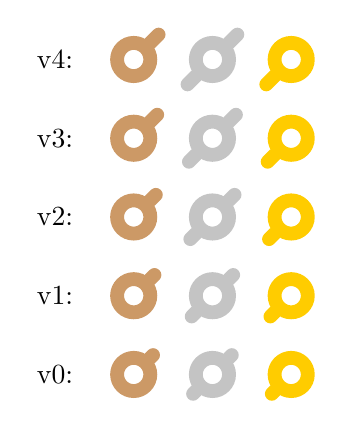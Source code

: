 %p%\usetikzlibrary{calc}
\begin{tikzpicture}[badge/.style={line width=5pt,line cap=round}]
  \definecolor{bronze}{rgb}{0.8,0.6,0.4}
  \definecolor{silver}{rgb}{0.77,0.77,0.77}
  \definecolor{gold}{rgb}{1,0.8,0}
  
  \foreach \y/\len in {0/1,1/1.5,2/2,3/2.5,4/3} {%
    \node at (-1,\y) {v\y:};
    
    \draw[color=bronze,badge] (0,\y) circle[radius=6pt]
      ++(6pt,6pt) -- +(\len pt,\len pt);
    
    \draw[color=silver,badge] (1,\y) circle[radius=6pt]
      +(6pt,6pt) -- +(6+\len pt,6+\len pt)
      +(-6pt,-6pt) -- +(-6-\len pt,-6-\len pt);
    
    \draw[color=gold,badge] (2,\y) circle[radius=6pt]
      ++(-6pt,-6pt) -- +(-\len pt,-\len pt);
  }
\end{tikzpicture}
